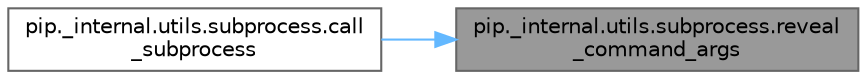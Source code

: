 digraph "pip._internal.utils.subprocess.reveal_command_args"
{
 // LATEX_PDF_SIZE
  bgcolor="transparent";
  edge [fontname=Helvetica,fontsize=10,labelfontname=Helvetica,labelfontsize=10];
  node [fontname=Helvetica,fontsize=10,shape=box,height=0.2,width=0.4];
  rankdir="RL";
  Node1 [id="Node000001",label="pip._internal.utils.subprocess.reveal\l_command_args",height=0.2,width=0.4,color="gray40", fillcolor="grey60", style="filled", fontcolor="black",tooltip=" "];
  Node1 -> Node2 [id="edge1_Node000001_Node000002",dir="back",color="steelblue1",style="solid",tooltip=" "];
  Node2 [id="Node000002",label="pip._internal.utils.subprocess.call\l_subprocess",height=0.2,width=0.4,color="grey40", fillcolor="white", style="filled",URL="$namespacepip_1_1__internal_1_1utils_1_1subprocess.html#ab346e70aa3f1226e71cbc0994d4a2547",tooltip=" "];
}
